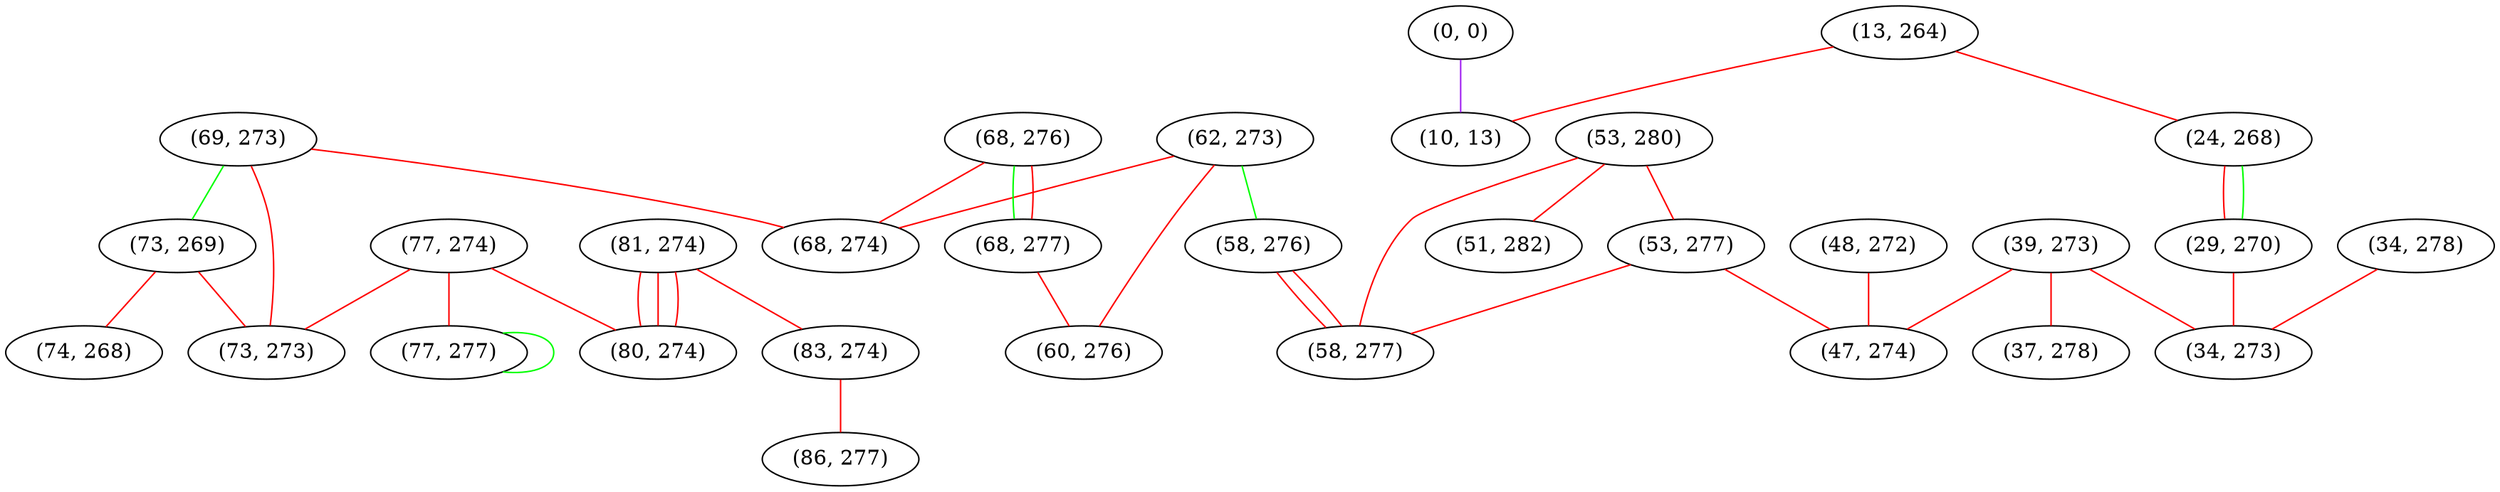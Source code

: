 graph "" {
"(69, 273)";
"(62, 273)";
"(13, 264)";
"(39, 273)";
"(68, 276)";
"(53, 280)";
"(81, 274)";
"(73, 269)";
"(48, 272)";
"(53, 277)";
"(51, 282)";
"(34, 278)";
"(77, 274)";
"(68, 277)";
"(0, 0)";
"(58, 276)";
"(68, 274)";
"(10, 13)";
"(83, 274)";
"(47, 274)";
"(37, 278)";
"(77, 277)";
"(58, 277)";
"(74, 268)";
"(86, 277)";
"(60, 276)";
"(73, 273)";
"(24, 268)";
"(29, 270)";
"(80, 274)";
"(34, 273)";
"(69, 273)" -- "(68, 274)"  [color=red, key=0, weight=1];
"(69, 273)" -- "(73, 273)"  [color=red, key=0, weight=1];
"(69, 273)" -- "(73, 269)"  [color=green, key=0, weight=2];
"(62, 273)" -- "(68, 274)"  [color=red, key=0, weight=1];
"(62, 273)" -- "(60, 276)"  [color=red, key=0, weight=1];
"(62, 273)" -- "(58, 276)"  [color=green, key=0, weight=2];
"(13, 264)" -- "(10, 13)"  [color=red, key=0, weight=1];
"(13, 264)" -- "(24, 268)"  [color=red, key=0, weight=1];
"(39, 273)" -- "(37, 278)"  [color=red, key=0, weight=1];
"(39, 273)" -- "(47, 274)"  [color=red, key=0, weight=1];
"(39, 273)" -- "(34, 273)"  [color=red, key=0, weight=1];
"(68, 276)" -- "(68, 277)"  [color=green, key=0, weight=2];
"(68, 276)" -- "(68, 277)"  [color=red, key=1, weight=1];
"(68, 276)" -- "(68, 274)"  [color=red, key=0, weight=1];
"(53, 280)" -- "(58, 277)"  [color=red, key=0, weight=1];
"(53, 280)" -- "(51, 282)"  [color=red, key=0, weight=1];
"(53, 280)" -- "(53, 277)"  [color=red, key=0, weight=1];
"(81, 274)" -- "(83, 274)"  [color=red, key=0, weight=1];
"(81, 274)" -- "(80, 274)"  [color=red, key=0, weight=1];
"(81, 274)" -- "(80, 274)"  [color=red, key=1, weight=1];
"(81, 274)" -- "(80, 274)"  [color=red, key=2, weight=1];
"(73, 269)" -- "(73, 273)"  [color=red, key=0, weight=1];
"(73, 269)" -- "(74, 268)"  [color=red, key=0, weight=1];
"(48, 272)" -- "(47, 274)"  [color=red, key=0, weight=1];
"(53, 277)" -- "(58, 277)"  [color=red, key=0, weight=1];
"(53, 277)" -- "(47, 274)"  [color=red, key=0, weight=1];
"(34, 278)" -- "(34, 273)"  [color=red, key=0, weight=1];
"(77, 274)" -- "(80, 274)"  [color=red, key=0, weight=1];
"(77, 274)" -- "(73, 273)"  [color=red, key=0, weight=1];
"(77, 274)" -- "(77, 277)"  [color=red, key=0, weight=1];
"(68, 277)" -- "(60, 276)"  [color=red, key=0, weight=1];
"(0, 0)" -- "(10, 13)"  [color=purple, key=0, weight=4];
"(58, 276)" -- "(58, 277)"  [color=red, key=0, weight=1];
"(58, 276)" -- "(58, 277)"  [color=red, key=1, weight=1];
"(83, 274)" -- "(86, 277)"  [color=red, key=0, weight=1];
"(77, 277)" -- "(77, 277)"  [color=green, key=0, weight=2];
"(24, 268)" -- "(29, 270)"  [color=red, key=0, weight=1];
"(24, 268)" -- "(29, 270)"  [color=green, key=1, weight=2];
"(29, 270)" -- "(34, 273)"  [color=red, key=0, weight=1];
}

